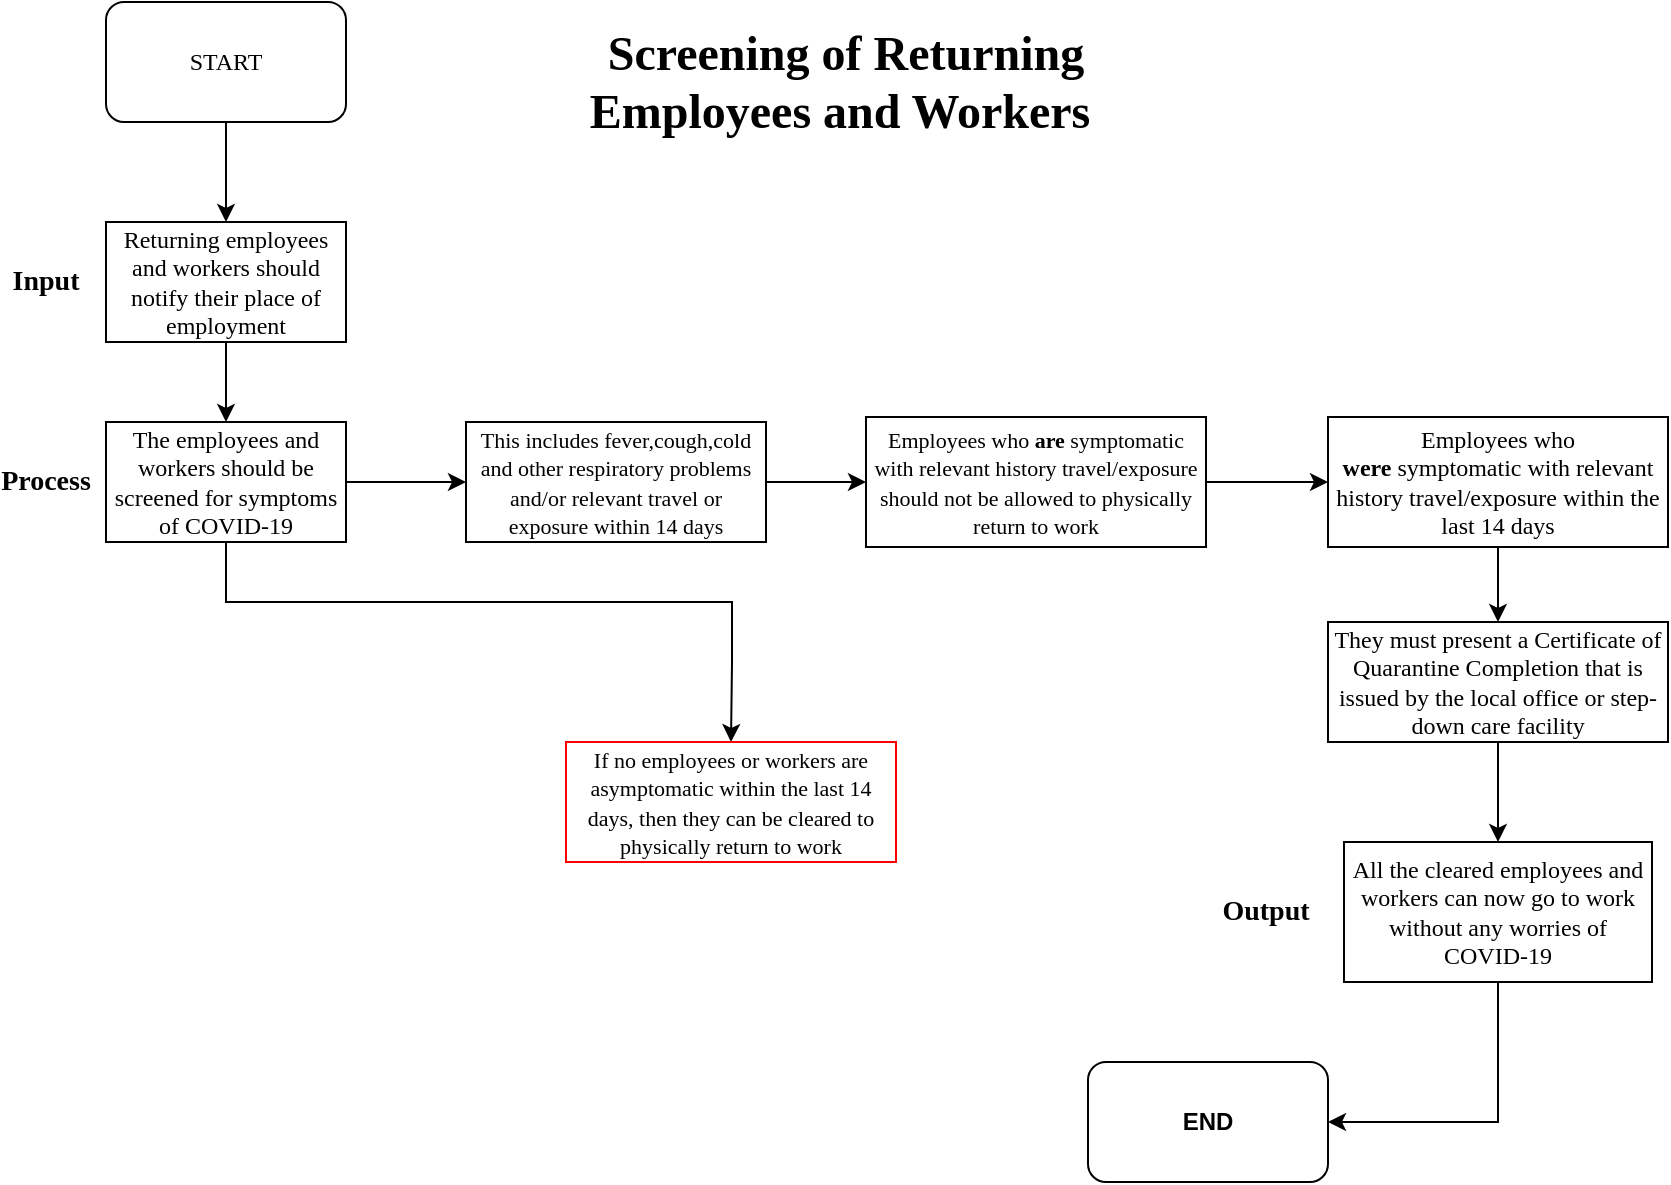 <mxfile version="13.7.3" type="github">
  <diagram id="PXS0NY4B-GVXAa3nCqci" name="Page-1">
    <mxGraphModel dx="1422" dy="762" grid="1" gridSize="10" guides="1" tooltips="1" connect="1" arrows="1" fold="1" page="1" pageScale="1" pageWidth="950" pageHeight="1100" math="0" shadow="0">
      <root>
        <mxCell id="0" />
        <mxCell id="1" parent="0" />
        <mxCell id="hrsmdZEJyn_AZfHyWujk-1" value="&lt;font face=&quot;Times New Roman&quot; style=&quot;font-size: 14px&quot;&gt;Input&lt;/font&gt;" style="text;html=1;strokeColor=none;fillColor=none;align=center;verticalAlign=middle;whiteSpace=wrap;rounded=0;fontStyle=1" parent="1" vertex="1">
          <mxGeometry x="10" y="160" width="40" height="20" as="geometry" />
        </mxCell>
        <mxCell id="hrsmdZEJyn_AZfHyWujk-3" style="edgeStyle=orthogonalEdgeStyle;rounded=0;orthogonalLoop=1;jettySize=auto;html=1;" parent="1" source="hrsmdZEJyn_AZfHyWujk-2" edge="1">
          <mxGeometry relative="1" as="geometry">
            <mxPoint x="120" y="140" as="targetPoint" />
          </mxGeometry>
        </mxCell>
        <mxCell id="hrsmdZEJyn_AZfHyWujk-2" value="&lt;font face=&quot;Times New Roman&quot;&gt;START&lt;/font&gt;" style="rounded=1;whiteSpace=wrap;html=1;" parent="1" vertex="1">
          <mxGeometry x="60" y="30" width="120" height="60" as="geometry" />
        </mxCell>
        <mxCell id="hrsmdZEJyn_AZfHyWujk-5" style="edgeStyle=orthogonalEdgeStyle;rounded=0;orthogonalLoop=1;jettySize=auto;html=1;" parent="1" source="hrsmdZEJyn_AZfHyWujk-4" edge="1">
          <mxGeometry relative="1" as="geometry">
            <mxPoint x="120" y="240" as="targetPoint" />
          </mxGeometry>
        </mxCell>
        <mxCell id="hrsmdZEJyn_AZfHyWujk-4" value="&lt;font face=&quot;Times New Roman&quot;&gt;Returning employees and workers should notify their place of employment&lt;/font&gt;" style="rounded=0;whiteSpace=wrap;html=1;" parent="1" vertex="1">
          <mxGeometry x="60" y="140" width="120" height="60" as="geometry" />
        </mxCell>
        <mxCell id="hrsmdZEJyn_AZfHyWujk-6" value="&lt;font face=&quot;Times New Roman&quot; style=&quot;font-size: 14px&quot;&gt;Process&lt;/font&gt;" style="text;html=1;strokeColor=none;fillColor=none;align=center;verticalAlign=middle;whiteSpace=wrap;rounded=0;fontStyle=1" parent="1" vertex="1">
          <mxGeometry x="10" y="260" width="40" height="20" as="geometry" />
        </mxCell>
        <mxCell id="eIwWV8g3B-skY2LskUsc-1" style="edgeStyle=orthogonalEdgeStyle;rounded=0;orthogonalLoop=1;jettySize=auto;html=1;" edge="1" parent="1" source="hrsmdZEJyn_AZfHyWujk-7">
          <mxGeometry relative="1" as="geometry">
            <mxPoint x="240" y="270" as="targetPoint" />
            <Array as="points">
              <mxPoint x="220" y="270" />
            </Array>
          </mxGeometry>
        </mxCell>
        <mxCell id="eIwWV8g3B-skY2LskUsc-14" style="edgeStyle=orthogonalEdgeStyle;rounded=0;orthogonalLoop=1;jettySize=auto;html=1;entryX=0.5;entryY=0;entryDx=0;entryDy=0;" edge="1" parent="1" source="hrsmdZEJyn_AZfHyWujk-7" target="eIwWV8g3B-skY2LskUsc-7">
          <mxGeometry relative="1" as="geometry">
            <Array as="points">
              <mxPoint x="120" y="330" />
              <mxPoint x="373" y="330" />
              <mxPoint x="373" y="360" />
            </Array>
          </mxGeometry>
        </mxCell>
        <mxCell id="hrsmdZEJyn_AZfHyWujk-7" value="&lt;font face=&quot;Times New Roman&quot;&gt;The employees and workers should be screened for symptoms of COVID-19&lt;/font&gt;" style="rounded=0;whiteSpace=wrap;html=1;" parent="1" vertex="1">
          <mxGeometry x="60" y="240" width="120" height="60" as="geometry" />
        </mxCell>
        <mxCell id="eIwWV8g3B-skY2LskUsc-3" style="edgeStyle=orthogonalEdgeStyle;rounded=0;orthogonalLoop=1;jettySize=auto;html=1;" edge="1" parent="1" source="eIwWV8g3B-skY2LskUsc-2">
          <mxGeometry relative="1" as="geometry">
            <mxPoint x="440" y="270" as="targetPoint" />
          </mxGeometry>
        </mxCell>
        <mxCell id="eIwWV8g3B-skY2LskUsc-2" value="&lt;font face=&quot;Times New Roman&quot; style=&quot;font-size: 11px&quot;&gt;This includes fever,cough,cold and other respiratory problems and/or relevant travel or exposure within 14 days&lt;/font&gt;" style="rounded=0;whiteSpace=wrap;html=1;" vertex="1" parent="1">
          <mxGeometry x="240" y="240" width="150" height="60" as="geometry" />
        </mxCell>
        <mxCell id="eIwWV8g3B-skY2LskUsc-10" style="edgeStyle=orthogonalEdgeStyle;rounded=0;orthogonalLoop=1;jettySize=auto;html=1;entryX=0;entryY=0.5;entryDx=0;entryDy=0;" edge="1" parent="1" source="eIwWV8g3B-skY2LskUsc-6" target="eIwWV8g3B-skY2LskUsc-8">
          <mxGeometry relative="1" as="geometry" />
        </mxCell>
        <mxCell id="eIwWV8g3B-skY2LskUsc-6" value="&lt;font face=&quot;Times New Roman&quot; style=&quot;font-size: 11px&quot;&gt;Employees who &lt;b&gt;are &lt;/b&gt;symptomatic with relevant history travel/exposure should not be allowed to physically return to work&lt;/font&gt;" style="rounded=0;whiteSpace=wrap;html=1;" vertex="1" parent="1">
          <mxGeometry x="440" y="237.5" width="170" height="65" as="geometry" />
        </mxCell>
        <mxCell id="eIwWV8g3B-skY2LskUsc-7" value="&lt;font face=&quot;Times New Roman&quot;&gt;&lt;span style=&quot;font-size: 11px&quot;&gt;If no employees or workers are asymptomatic within the last 14 days, then they can be cleared to physically&amp;nbsp;return to work&lt;/span&gt;&lt;/font&gt;" style="rounded=0;whiteSpace=wrap;html=1;strokeColor=#FF0000;" vertex="1" parent="1">
          <mxGeometry x="290" y="400" width="165" height="60" as="geometry" />
        </mxCell>
        <mxCell id="eIwWV8g3B-skY2LskUsc-13" style="edgeStyle=orthogonalEdgeStyle;rounded=0;orthogonalLoop=1;jettySize=auto;html=1;entryX=0.5;entryY=0;entryDx=0;entryDy=0;" edge="1" parent="1" source="eIwWV8g3B-skY2LskUsc-8" target="eIwWV8g3B-skY2LskUsc-12">
          <mxGeometry relative="1" as="geometry" />
        </mxCell>
        <mxCell id="eIwWV8g3B-skY2LskUsc-8" value="&lt;font face=&quot;Times New Roman&quot; style=&quot;font-size: 12px&quot;&gt;Employees who &lt;b&gt;were&amp;nbsp;&lt;/b&gt;symptomatic with relevant history travel/exposure within the last 14 days&lt;/font&gt;" style="rounded=0;whiteSpace=wrap;html=1;" vertex="1" parent="1">
          <mxGeometry x="671" y="237.5" width="170" height="65" as="geometry" />
        </mxCell>
        <mxCell id="eIwWV8g3B-skY2LskUsc-15" style="edgeStyle=orthogonalEdgeStyle;rounded=0;orthogonalLoop=1;jettySize=auto;html=1;" edge="1" parent="1" source="eIwWV8g3B-skY2LskUsc-12">
          <mxGeometry relative="1" as="geometry">
            <mxPoint x="756.0" y="450.0" as="targetPoint" />
          </mxGeometry>
        </mxCell>
        <mxCell id="eIwWV8g3B-skY2LskUsc-12" value="&lt;font face=&quot;Times New Roman&quot;&gt;They must present a Certificate of Quarantine Completion that is issued by the local office or step-down care facility&lt;/font&gt;" style="rounded=0;whiteSpace=wrap;html=1;" vertex="1" parent="1">
          <mxGeometry x="671" y="340" width="170" height="60" as="geometry" />
        </mxCell>
        <mxCell id="eIwWV8g3B-skY2LskUsc-19" style="edgeStyle=orthogonalEdgeStyle;rounded=0;orthogonalLoop=1;jettySize=auto;html=1;entryX=1;entryY=0.5;entryDx=0;entryDy=0;exitX=0.5;exitY=1;exitDx=0;exitDy=0;" edge="1" parent="1" source="eIwWV8g3B-skY2LskUsc-16" target="eIwWV8g3B-skY2LskUsc-20">
          <mxGeometry relative="1" as="geometry">
            <mxPoint x="756" y="610" as="targetPoint" />
            <mxPoint x="756" y="530" as="sourcePoint" />
            <Array as="points">
              <mxPoint x="756" y="590" />
            </Array>
          </mxGeometry>
        </mxCell>
        <mxCell id="eIwWV8g3B-skY2LskUsc-16" value="&lt;font face=&quot;Times New Roman&quot;&gt;All the cleared employees and workers can now go to work without any worries of COVID-19&lt;/font&gt;" style="rounded=0;whiteSpace=wrap;html=1;strokeColor=#000000;" vertex="1" parent="1">
          <mxGeometry x="679" y="450" width="154" height="70" as="geometry" />
        </mxCell>
        <mxCell id="eIwWV8g3B-skY2LskUsc-17" value="&lt;font face=&quot;Times New Roman&quot; style=&quot;font-size: 14px&quot;&gt;Output&lt;/font&gt;" style="text;html=1;strokeColor=none;fillColor=none;align=center;verticalAlign=middle;whiteSpace=wrap;rounded=0;fontStyle=1" vertex="1" parent="1">
          <mxGeometry x="620" y="475" width="40" height="20" as="geometry" />
        </mxCell>
        <mxCell id="eIwWV8g3B-skY2LskUsc-18" value="&lt;font face=&quot;Times New Roman&quot; style=&quot;font-size: 24px&quot;&gt;&lt;b&gt;Screening of Returning Employees and Workers&amp;nbsp;&lt;/b&gt;&lt;/font&gt;" style="text;html=1;strokeColor=none;fillColor=none;align=center;verticalAlign=middle;whiteSpace=wrap;rounded=0;" vertex="1" parent="1">
          <mxGeometry x="290" y="40" width="280" height="60" as="geometry" />
        </mxCell>
        <mxCell id="eIwWV8g3B-skY2LskUsc-20" value="&lt;b&gt;END&lt;/b&gt;" style="rounded=1;whiteSpace=wrap;html=1;strokeColor=#000000;" vertex="1" parent="1">
          <mxGeometry x="551" y="560" width="120" height="60" as="geometry" />
        </mxCell>
      </root>
    </mxGraphModel>
  </diagram>
</mxfile>
